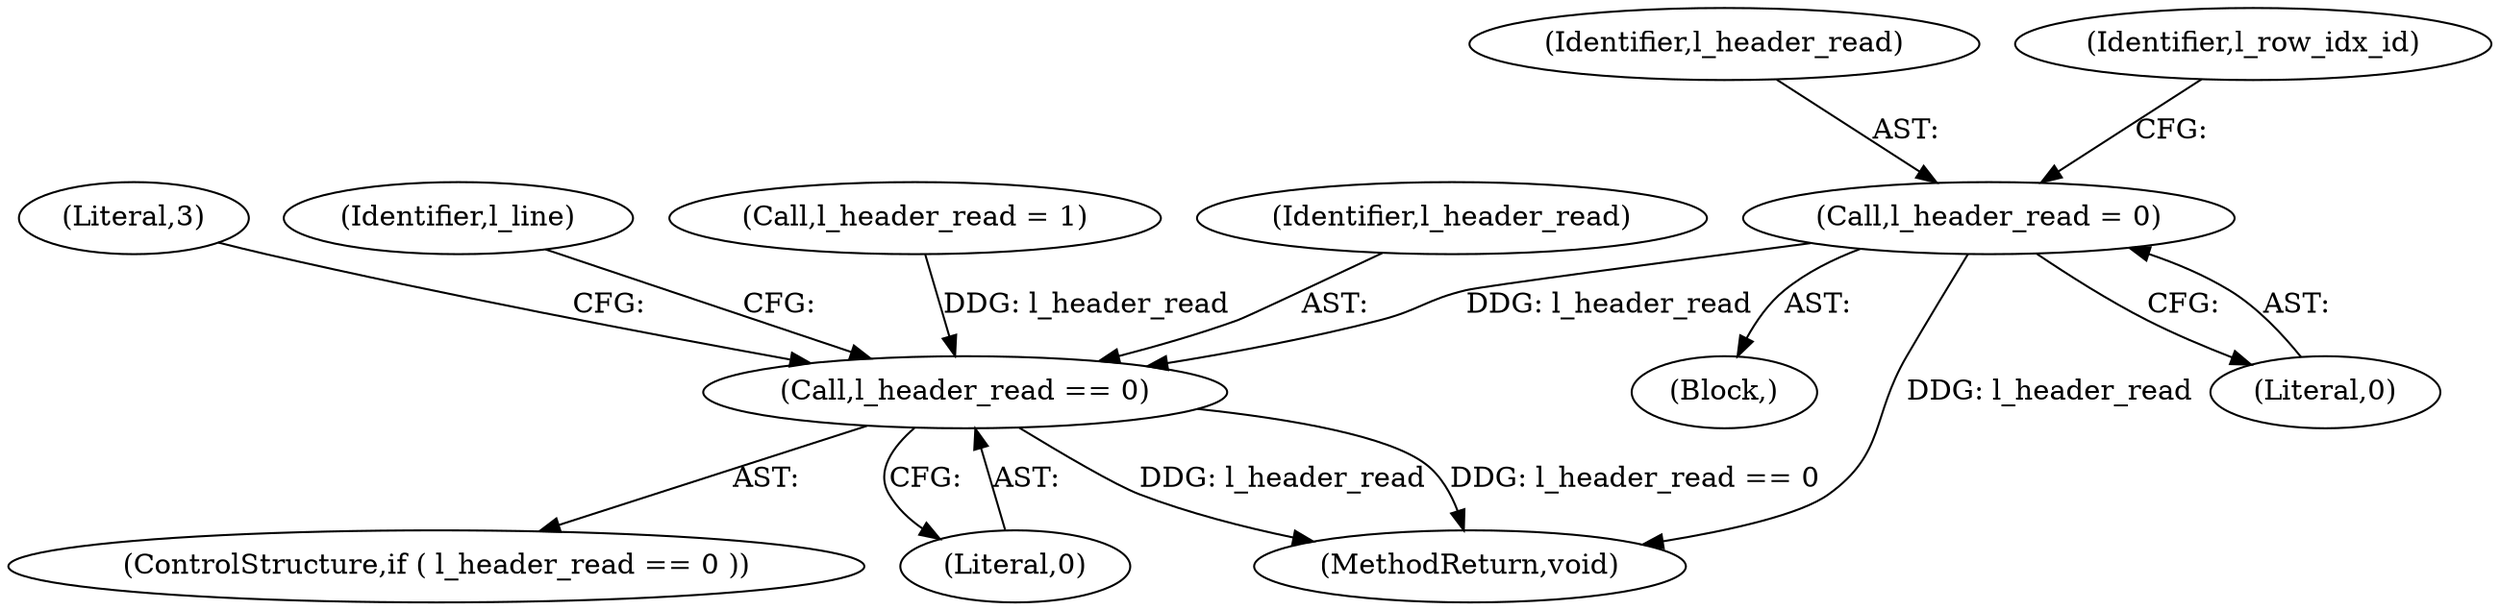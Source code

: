 digraph "0_libxsmm_151481489192e6d1997f8bde52c5c425ea41741d@API" {
"1000133" [label="(Call,l_header_read = 0)"];
"1000187" [label="(Call,l_header_read == 0)"];
"1000186" [label="(ControlStructure,if ( l_header_read == 0 ))"];
"1000187" [label="(Call,l_header_read == 0)"];
"1000134" [label="(Identifier,l_header_read)"];
"1000189" [label="(Literal,0)"];
"1000194" [label="(Literal,3)"];
"1000367" [label="(Identifier,l_line)"];
"1000125" [label="(Block,)"];
"1000460" [label="(MethodReturn,void)"];
"1000133" [label="(Call,l_header_read = 0)"];
"1000138" [label="(Identifier,l_row_idx_id)"];
"1000350" [label="(Call,l_header_read = 1)"];
"1000135" [label="(Literal,0)"];
"1000188" [label="(Identifier,l_header_read)"];
"1000133" -> "1000125"  [label="AST: "];
"1000133" -> "1000135"  [label="CFG: "];
"1000134" -> "1000133"  [label="AST: "];
"1000135" -> "1000133"  [label="AST: "];
"1000138" -> "1000133"  [label="CFG: "];
"1000133" -> "1000460"  [label="DDG: l_header_read"];
"1000133" -> "1000187"  [label="DDG: l_header_read"];
"1000187" -> "1000186"  [label="AST: "];
"1000187" -> "1000189"  [label="CFG: "];
"1000188" -> "1000187"  [label="AST: "];
"1000189" -> "1000187"  [label="AST: "];
"1000194" -> "1000187"  [label="CFG: "];
"1000367" -> "1000187"  [label="CFG: "];
"1000187" -> "1000460"  [label="DDG: l_header_read"];
"1000187" -> "1000460"  [label="DDG: l_header_read == 0"];
"1000350" -> "1000187"  [label="DDG: l_header_read"];
}
